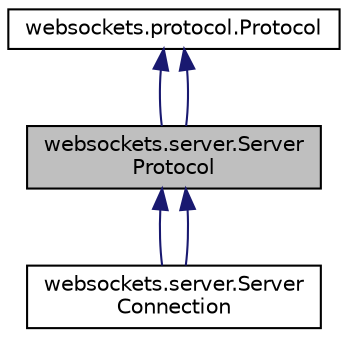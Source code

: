 digraph "websockets.server.ServerProtocol"
{
 // LATEX_PDF_SIZE
  edge [fontname="Helvetica",fontsize="10",labelfontname="Helvetica",labelfontsize="10"];
  node [fontname="Helvetica",fontsize="10",shape=record];
  Node1 [label="websockets.server.Server\lProtocol",height=0.2,width=0.4,color="black", fillcolor="grey75", style="filled", fontcolor="black",tooltip=" "];
  Node2 -> Node1 [dir="back",color="midnightblue",fontsize="10",style="solid",fontname="Helvetica"];
  Node2 [label="websockets.protocol.Protocol",height=0.2,width=0.4,color="black", fillcolor="white", style="filled",URL="$classwebsockets_1_1protocol_1_1Protocol.html",tooltip=" "];
  Node2 -> Node1 [dir="back",color="midnightblue",fontsize="10",style="solid",fontname="Helvetica"];
  Node1 -> Node3 [dir="back",color="midnightblue",fontsize="10",style="solid",fontname="Helvetica"];
  Node3 [label="websockets.server.Server\lConnection",height=0.2,width=0.4,color="black", fillcolor="white", style="filled",URL="$classwebsockets_1_1server_1_1ServerConnection.html",tooltip=" "];
  Node1 -> Node3 [dir="back",color="midnightblue",fontsize="10",style="solid",fontname="Helvetica"];
}
